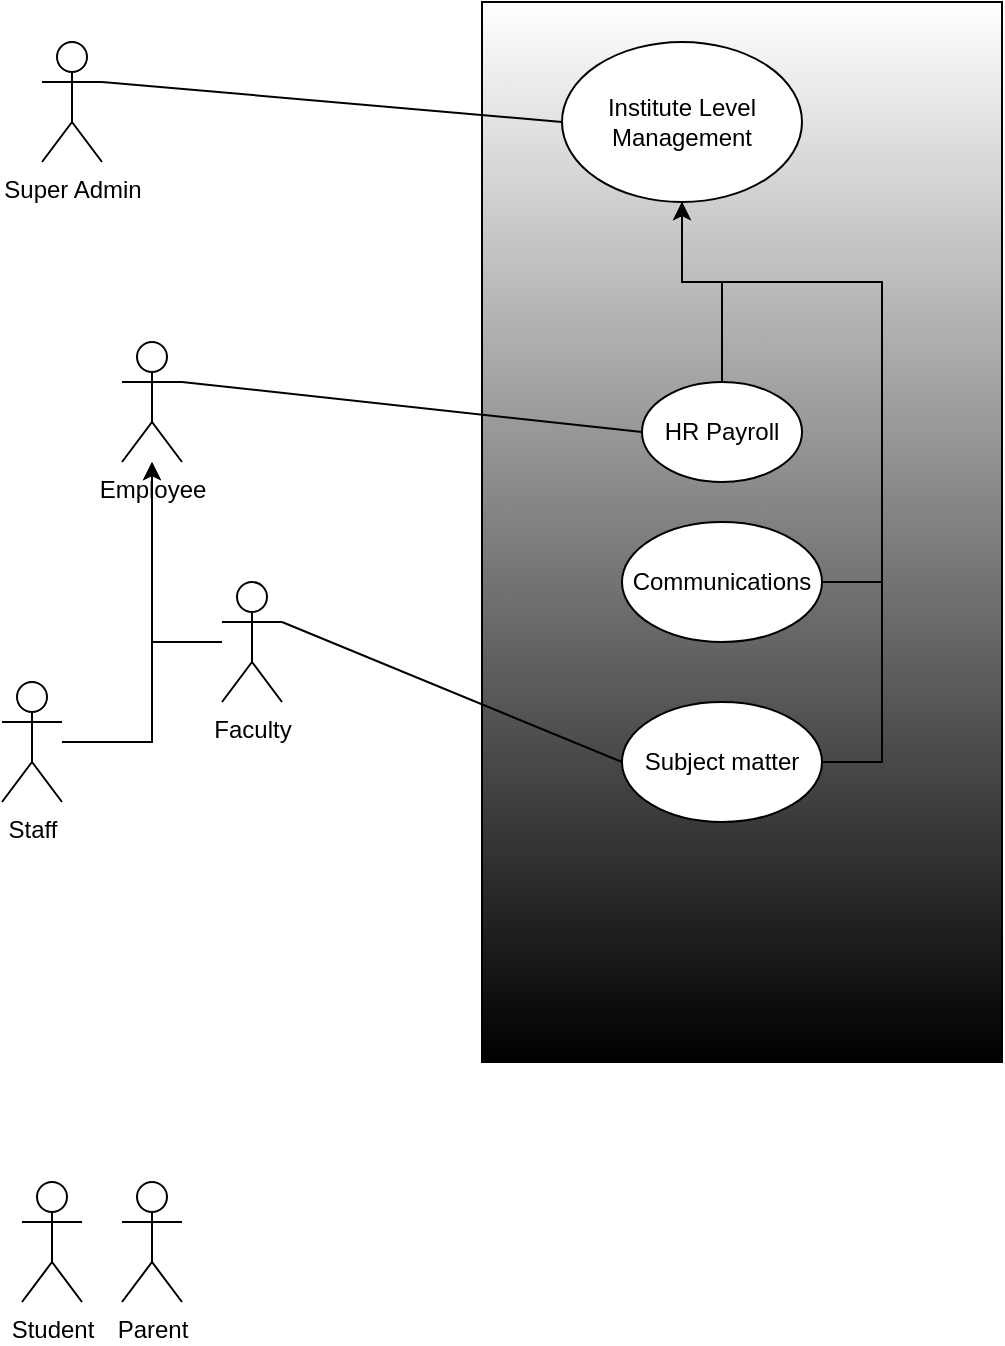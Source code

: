 <mxfile version="28.1.2">
  <diagram name="Page-1" id="u1YwF5gIARL7UAbkg5wj">
    <mxGraphModel dx="1426" dy="919" grid="1" gridSize="10" guides="1" tooltips="1" connect="1" arrows="1" fold="1" page="1" pageScale="1" pageWidth="850" pageHeight="1100" math="0" shadow="0">
      <root>
        <mxCell id="0" />
        <mxCell id="1" parent="0" />
        <mxCell id="ep3fy5VUL9QXkwdNC3nI-2" value="" style="rounded=0;whiteSpace=wrap;html=1;gradientColor=default;" vertex="1" parent="1">
          <mxGeometry x="290" y="40" width="260" height="530" as="geometry" />
        </mxCell>
        <mxCell id="ZdCM_eY7NvL7YCv6Zc3t-2" value="&lt;div&gt;Super Admin&lt;/div&gt;" style="shape=umlActor;verticalLabelPosition=bottom;verticalAlign=top;html=1;outlineConnect=0;" parent="1" vertex="1">
          <mxGeometry x="70" y="60" width="30" height="60" as="geometry" />
        </mxCell>
        <mxCell id="CgEE7nKXYf7efSVyKvS5-13" style="edgeStyle=orthogonalEdgeStyle;rounded=0;orthogonalLoop=1;jettySize=auto;html=1;entryX=0.5;entryY=1;entryDx=0;entryDy=0;" parent="1" source="ZdCM_eY7NvL7YCv6Zc3t-7" target="CgEE7nKXYf7efSVyKvS5-10" edge="1">
          <mxGeometry relative="1" as="geometry">
            <Array as="points">
              <mxPoint x="410" y="180" />
              <mxPoint x="390" y="180" />
            </Array>
          </mxGeometry>
        </mxCell>
        <mxCell id="ZdCM_eY7NvL7YCv6Zc3t-7" value="HR Payroll" style="ellipse;whiteSpace=wrap;html=1;" parent="1" vertex="1">
          <mxGeometry x="370" y="230" width="80" height="50" as="geometry" />
        </mxCell>
        <mxCell id="CgEE7nKXYf7efSVyKvS5-5" style="edgeStyle=orthogonalEdgeStyle;rounded=0;orthogonalLoop=1;jettySize=auto;html=1;" parent="1" source="ZdCM_eY7NvL7YCv6Zc3t-8" target="CgEE7nKXYf7efSVyKvS5-3" edge="1">
          <mxGeometry relative="1" as="geometry" />
        </mxCell>
        <mxCell id="ZdCM_eY7NvL7YCv6Zc3t-8" value="&lt;div&gt;Faculty&lt;/div&gt;" style="shape=umlActor;verticalLabelPosition=bottom;verticalAlign=top;html=1;outlineConnect=0;" parent="1" vertex="1">
          <mxGeometry x="160" y="330" width="30" height="60" as="geometry" />
        </mxCell>
        <mxCell id="ZdCM_eY7NvL7YCv6Zc3t-9" value="Parent" style="shape=umlActor;verticalLabelPosition=bottom;verticalAlign=top;html=1;outlineConnect=0;" parent="1" vertex="1">
          <mxGeometry x="110" y="630" width="30" height="60" as="geometry" />
        </mxCell>
        <mxCell id="ZdCM_eY7NvL7YCv6Zc3t-12" value="Student" style="shape=umlActor;verticalLabelPosition=bottom;verticalAlign=top;html=1;outlineConnect=0;" parent="1" vertex="1">
          <mxGeometry x="60" y="630" width="30" height="60" as="geometry" />
        </mxCell>
        <mxCell id="CgEE7nKXYf7efSVyKvS5-4" value="" style="edgeStyle=orthogonalEdgeStyle;rounded=0;orthogonalLoop=1;jettySize=auto;html=1;" parent="1" source="ZdCM_eY7NvL7YCv6Zc3t-13" target="CgEE7nKXYf7efSVyKvS5-3" edge="1">
          <mxGeometry relative="1" as="geometry" />
        </mxCell>
        <mxCell id="ZdCM_eY7NvL7YCv6Zc3t-13" value="Staff" style="shape=umlActor;verticalLabelPosition=bottom;verticalAlign=top;html=1;outlineConnect=0;" parent="1" vertex="1">
          <mxGeometry x="50" y="380" width="30" height="60" as="geometry" />
        </mxCell>
        <mxCell id="CgEE7nKXYf7efSVyKvS5-3" value="Employee" style="shape=umlActor;verticalLabelPosition=bottom;verticalAlign=top;html=1;outlineConnect=0;" parent="1" vertex="1">
          <mxGeometry x="110" y="210" width="30" height="60" as="geometry" />
        </mxCell>
        <mxCell id="CgEE7nKXYf7efSVyKvS5-7" value="" style="endArrow=none;html=1;rounded=0;entryX=0;entryY=0.5;entryDx=0;entryDy=0;exitX=1;exitY=0.333;exitDx=0;exitDy=0;exitPerimeter=0;" parent="1" source="CgEE7nKXYf7efSVyKvS5-3" target="ZdCM_eY7NvL7YCv6Zc3t-7" edge="1">
          <mxGeometry width="50" height="50" relative="1" as="geometry">
            <mxPoint x="230" y="300" as="sourcePoint" />
            <mxPoint x="280" y="250" as="targetPoint" />
          </mxGeometry>
        </mxCell>
        <mxCell id="CgEE7nKXYf7efSVyKvS5-14" style="edgeStyle=orthogonalEdgeStyle;rounded=0;orthogonalLoop=1;jettySize=auto;html=1;" parent="1" source="CgEE7nKXYf7efSVyKvS5-8" edge="1">
          <mxGeometry relative="1" as="geometry">
            <mxPoint x="390" y="130" as="targetPoint" />
            <Array as="points">
              <mxPoint x="490" y="420" />
              <mxPoint x="490" y="180" />
              <mxPoint x="390" y="180" />
            </Array>
          </mxGeometry>
        </mxCell>
        <mxCell id="CgEE7nKXYf7efSVyKvS5-8" value="Subject matter" style="ellipse;whiteSpace=wrap;html=1;" parent="1" vertex="1">
          <mxGeometry x="360" y="390" width="100" height="60" as="geometry" />
        </mxCell>
        <mxCell id="CgEE7nKXYf7efSVyKvS5-9" value="" style="endArrow=none;html=1;rounded=0;entryX=0;entryY=0.5;entryDx=0;entryDy=0;exitX=1;exitY=0.333;exitDx=0;exitDy=0;exitPerimeter=0;" parent="1" source="ZdCM_eY7NvL7YCv6Zc3t-8" target="CgEE7nKXYf7efSVyKvS5-8" edge="1">
          <mxGeometry width="50" height="50" relative="1" as="geometry">
            <mxPoint x="400" y="490" as="sourcePoint" />
            <mxPoint x="450" y="440" as="targetPoint" />
          </mxGeometry>
        </mxCell>
        <mxCell id="CgEE7nKXYf7efSVyKvS5-10" value="Institute Level Management" style="ellipse;whiteSpace=wrap;html=1;" parent="1" vertex="1">
          <mxGeometry x="330" y="60" width="120" height="80" as="geometry" />
        </mxCell>
        <mxCell id="CgEE7nKXYf7efSVyKvS5-12" value="" style="endArrow=none;html=1;rounded=0;entryX=0;entryY=0.5;entryDx=0;entryDy=0;exitX=1;exitY=0.333;exitDx=0;exitDy=0;exitPerimeter=0;" parent="1" source="ZdCM_eY7NvL7YCv6Zc3t-2" target="CgEE7nKXYf7efSVyKvS5-10" edge="1">
          <mxGeometry width="50" height="50" relative="1" as="geometry">
            <mxPoint x="240" y="125" as="sourcePoint" />
            <mxPoint x="290" y="75" as="targetPoint" />
          </mxGeometry>
        </mxCell>
        <mxCell id="CgEE7nKXYf7efSVyKvS5-16" style="edgeStyle=orthogonalEdgeStyle;rounded=0;orthogonalLoop=1;jettySize=auto;html=1;" parent="1" source="CgEE7nKXYf7efSVyKvS5-15" target="CgEE7nKXYf7efSVyKvS5-10" edge="1">
          <mxGeometry relative="1" as="geometry">
            <Array as="points">
              <mxPoint x="490" y="330" />
              <mxPoint x="490" y="180" />
              <mxPoint x="390" y="180" />
            </Array>
          </mxGeometry>
        </mxCell>
        <mxCell id="CgEE7nKXYf7efSVyKvS5-15" value="Communications" style="ellipse;whiteSpace=wrap;html=1;" parent="1" vertex="1">
          <mxGeometry x="360" y="300" width="100" height="60" as="geometry" />
        </mxCell>
      </root>
    </mxGraphModel>
  </diagram>
</mxfile>
